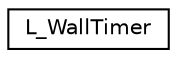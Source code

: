digraph "Graphical Class Hierarchy"
{
 // LATEX_PDF_SIZE
  edge [fontname="Helvetica",fontsize="10",labelfontname="Helvetica",labelfontsize="10"];
  node [fontname="Helvetica",fontsize="10",shape=record];
  rankdir="LR";
  Node0 [label="L_WallTimer",height=0.2,width=0.4,color="black", fillcolor="white", style="filled",URL="$struct_l___wall_timer.html",tooltip=" "];
}
